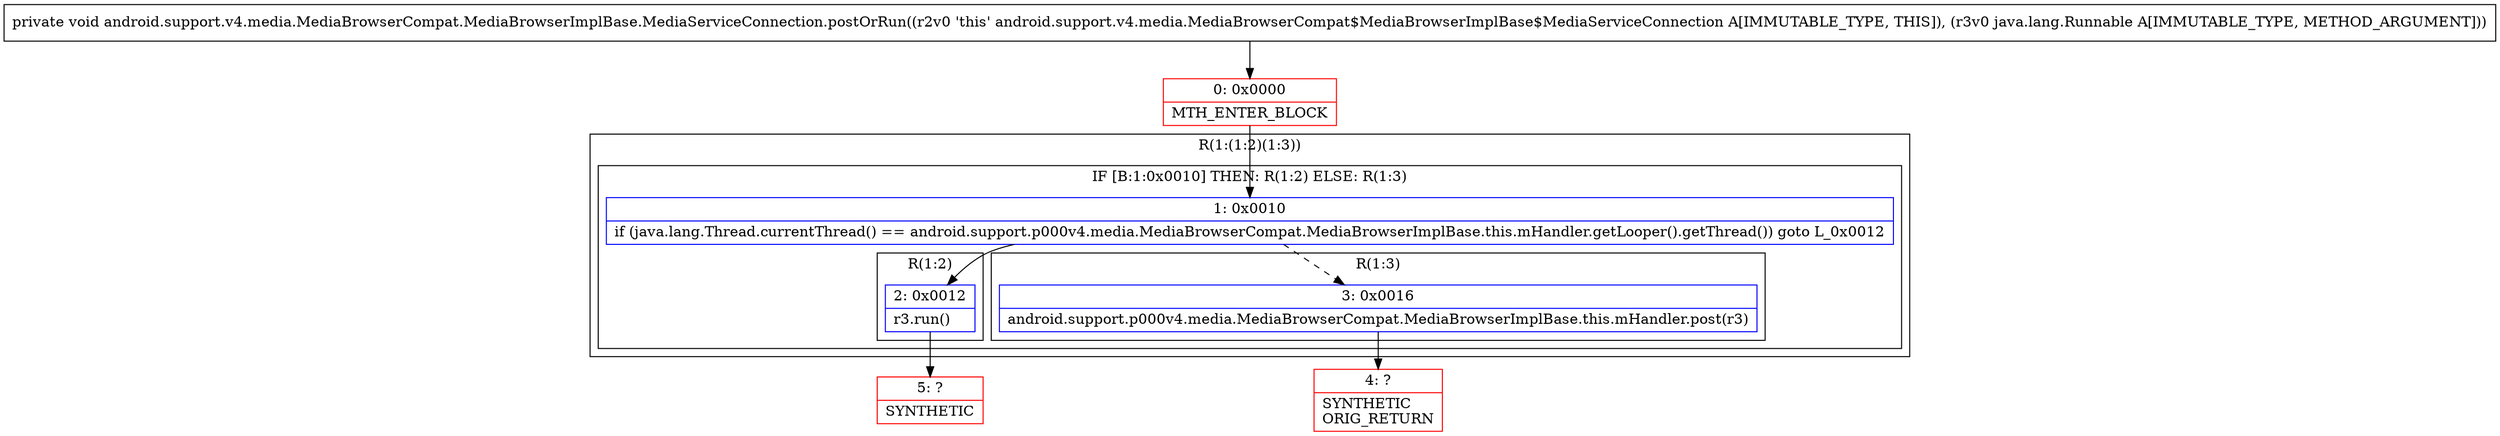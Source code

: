 digraph "CFG forandroid.support.v4.media.MediaBrowserCompat.MediaBrowserImplBase.MediaServiceConnection.postOrRun(Ljava\/lang\/Runnable;)V" {
subgraph cluster_Region_255943104 {
label = "R(1:(1:2)(1:3))";
node [shape=record,color=blue];
subgraph cluster_IfRegion_710012166 {
label = "IF [B:1:0x0010] THEN: R(1:2) ELSE: R(1:3)";
node [shape=record,color=blue];
Node_1 [shape=record,label="{1\:\ 0x0010|if (java.lang.Thread.currentThread() == android.support.p000v4.media.MediaBrowserCompat.MediaBrowserImplBase.this.mHandler.getLooper().getThread()) goto L_0x0012\l}"];
subgraph cluster_Region_1977489860 {
label = "R(1:2)";
node [shape=record,color=blue];
Node_2 [shape=record,label="{2\:\ 0x0012|r3.run()\l}"];
}
subgraph cluster_Region_79062932 {
label = "R(1:3)";
node [shape=record,color=blue];
Node_3 [shape=record,label="{3\:\ 0x0016|android.support.p000v4.media.MediaBrowserCompat.MediaBrowserImplBase.this.mHandler.post(r3)\l}"];
}
}
}
Node_0 [shape=record,color=red,label="{0\:\ 0x0000|MTH_ENTER_BLOCK\l}"];
Node_4 [shape=record,color=red,label="{4\:\ ?|SYNTHETIC\lORIG_RETURN\l}"];
Node_5 [shape=record,color=red,label="{5\:\ ?|SYNTHETIC\l}"];
MethodNode[shape=record,label="{private void android.support.v4.media.MediaBrowserCompat.MediaBrowserImplBase.MediaServiceConnection.postOrRun((r2v0 'this' android.support.v4.media.MediaBrowserCompat$MediaBrowserImplBase$MediaServiceConnection A[IMMUTABLE_TYPE, THIS]), (r3v0 java.lang.Runnable A[IMMUTABLE_TYPE, METHOD_ARGUMENT])) }"];
MethodNode -> Node_0;
Node_1 -> Node_2;
Node_1 -> Node_3[style=dashed];
Node_2 -> Node_5;
Node_3 -> Node_4;
Node_0 -> Node_1;
}


